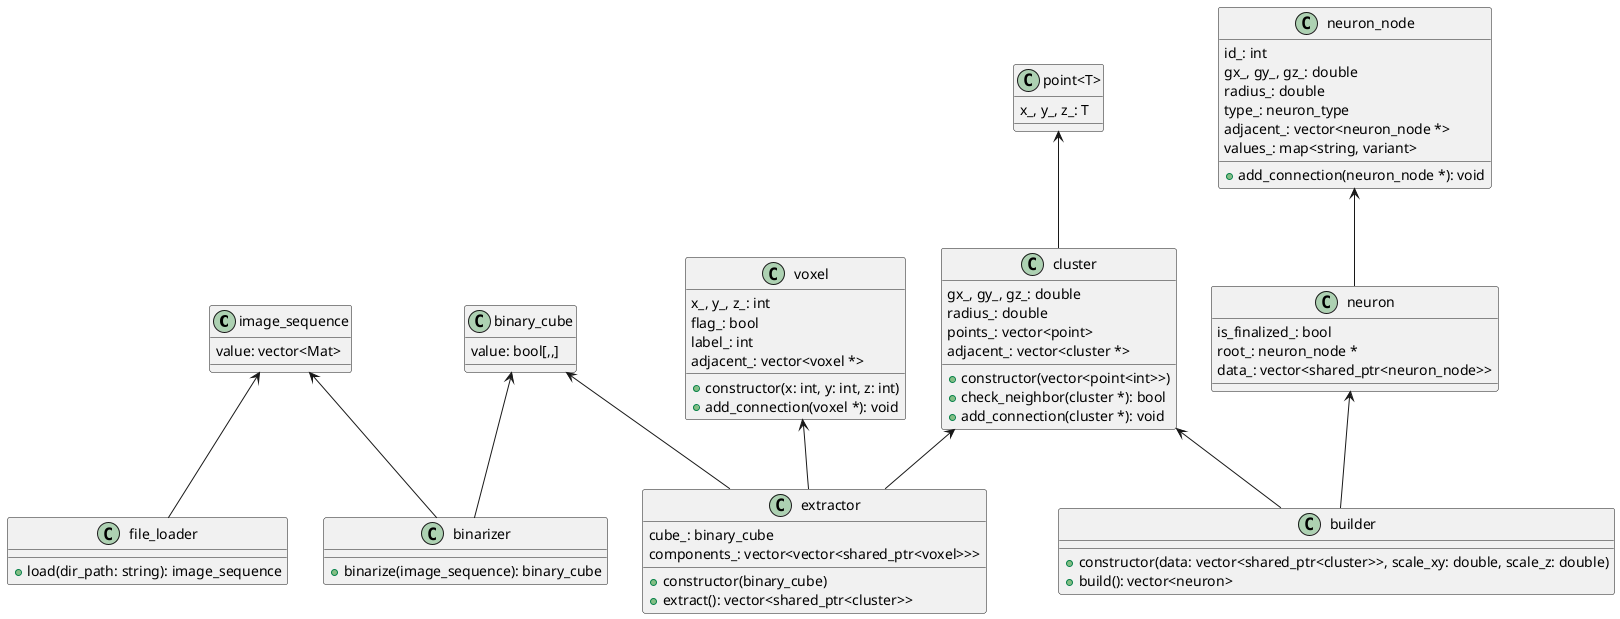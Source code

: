 @startuml class.png
class image_sequence {
  value: vector<Mat>
}
class file_loader {
  +load(dir_path: string): image_sequence
}
class binary_cube {
  value: bool[,,]
}
class binarizer {
  +binarize(image_sequence): binary_cube
}
class extractor {
  cube_: binary_cube
  components_: vector<vector<shared_ptr<voxel>>>
  +constructor(binary_cube)
  +extract(): vector<shared_ptr<cluster>>
}
class voxel {
  x_, y_, z_: int
  flag_: bool
  label_: int
  adjacent_: vector<voxel *>
  +constructor(x: int, y: int, z: int)
  +add_connection(voxel *): void
}
class cluster {
  gx_, gy_, gz_: double
  radius_: double
  points_: vector<point>
  adjacent_: vector<cluster *>
  +constructor(vector<point<int>>)
  +check_neighbor(cluster *): bool
  +add_connection(cluster *): void
}
class builder {
  +constructor(data: vector<shared_ptr<cluster>>, scale_xy: double, scale_z: double)
  +build(): vector<neuron>
}
class neuron_node {
  id_: int
  gx_, gy_, gz_: double
  radius_: double
  type_: neuron_type
  adjacent_: vector<neuron_node *>
  values_: map<string, variant>
  + add_connection(neuron_node *): void
}
class neuron {
  is_finalized_: bool
  root_: neuron_node *
  data_: vector<shared_ptr<neuron_node>>
}
class "point<T>" {
  x_, y_, z_: T
}
image_sequence <-- file_loader
image_sequence <-- binarizer
binary_cube <-- binarizer
binary_cube <-- extractor
voxel <-- extractor
cluster <-- extractor
neuron_node <-- neuron
neuron <-- builder
cluster <-- builder
"point<T>" <-- cluster
@enduml
